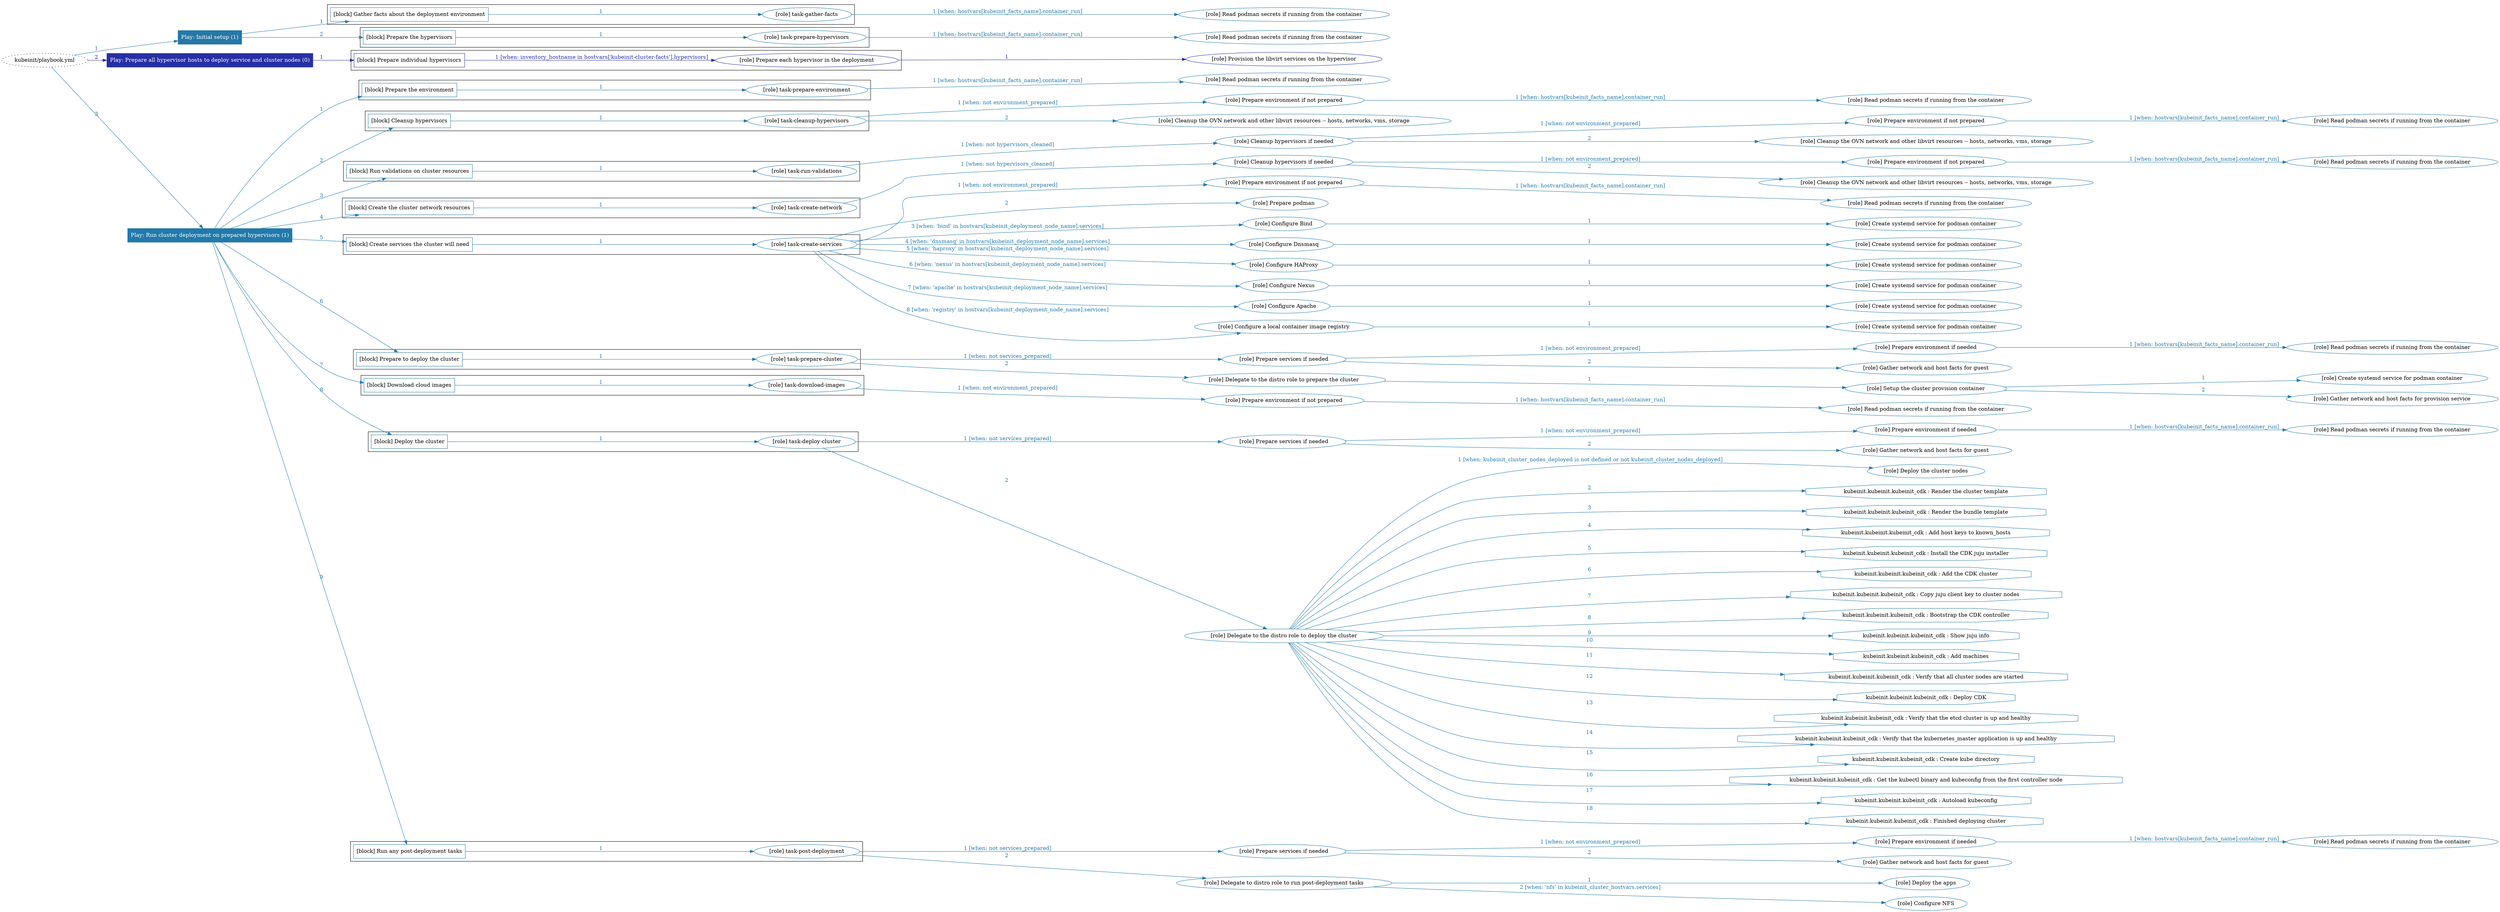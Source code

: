 digraph {
	graph [concentrate=true ordering=in rankdir=LR ratio=fill]
	edge [esep=5 sep=10]
	"kubeinit/playbook.yml" [id=root_node style=dotted]
	play_4b35d843 [label="Play: Initial setup (1)" color="#2578a7" fontcolor="#ffffff" id=play_4b35d843 shape=box style=filled tooltip=localhost]
	"kubeinit/playbook.yml" -> play_4b35d843 [label="1 " color="#2578a7" fontcolor="#2578a7" id=edge_b134be61 labeltooltip="1 " tooltip="1 "]
	subgraph "Read podman secrets if running from the container" {
		role_a3c16553 [label="[role] Read podman secrets if running from the container" color="#2578a7" id=role_a3c16553 tooltip="Read podman secrets if running from the container"]
	}
	subgraph "task-gather-facts" {
		role_21fd3b1e [label="[role] task-gather-facts" color="#2578a7" id=role_21fd3b1e tooltip="task-gather-facts"]
		role_21fd3b1e -> role_a3c16553 [label="1 [when: hostvars[kubeinit_facts_name].container_run]" color="#2578a7" fontcolor="#2578a7" id=edge_0e3549f4 labeltooltip="1 [when: hostvars[kubeinit_facts_name].container_run]" tooltip="1 [when: hostvars[kubeinit_facts_name].container_run]"]
	}
	subgraph "Read podman secrets if running from the container" {
		role_451df026 [label="[role] Read podman secrets if running from the container" color="#2578a7" id=role_451df026 tooltip="Read podman secrets if running from the container"]
	}
	subgraph "task-prepare-hypervisors" {
		role_69ea2513 [label="[role] task-prepare-hypervisors" color="#2578a7" id=role_69ea2513 tooltip="task-prepare-hypervisors"]
		role_69ea2513 -> role_451df026 [label="1 [when: hostvars[kubeinit_facts_name].container_run]" color="#2578a7" fontcolor="#2578a7" id=edge_13327eaa labeltooltip="1 [when: hostvars[kubeinit_facts_name].container_run]" tooltip="1 [when: hostvars[kubeinit_facts_name].container_run]"]
	}
	subgraph "Play: Initial setup (1)" {
		play_4b35d843 -> block_f6861aaa [label=1 color="#2578a7" fontcolor="#2578a7" id=edge_cabb15c2 labeltooltip=1 tooltip=1]
		subgraph cluster_block_f6861aaa {
			block_f6861aaa [label="[block] Gather facts about the deployment environment" color="#2578a7" id=block_f6861aaa labeltooltip="Gather facts about the deployment environment" shape=box tooltip="Gather facts about the deployment environment"]
			block_f6861aaa -> role_21fd3b1e [label="1 " color="#2578a7" fontcolor="#2578a7" id=edge_8db1d192 labeltooltip="1 " tooltip="1 "]
		}
		play_4b35d843 -> block_ede80fec [label=2 color="#2578a7" fontcolor="#2578a7" id=edge_ff5f4646 labeltooltip=2 tooltip=2]
		subgraph cluster_block_ede80fec {
			block_ede80fec [label="[block] Prepare the hypervisors" color="#2578a7" id=block_ede80fec labeltooltip="Prepare the hypervisors" shape=box tooltip="Prepare the hypervisors"]
			block_ede80fec -> role_69ea2513 [label="1 " color="#2578a7" fontcolor="#2578a7" id=edge_a3e81373 labeltooltip="1 " tooltip="1 "]
		}
	}
	play_35b87e3a [label="Play: Prepare all hypervisor hosts to deploy service and cluster nodes (0)" color="#272fa5" fontcolor="#ffffff" id=play_35b87e3a shape=box style=filled tooltip="Play: Prepare all hypervisor hosts to deploy service and cluster nodes (0)"]
	"kubeinit/playbook.yml" -> play_35b87e3a [label="2 " color="#272fa5" fontcolor="#272fa5" id=edge_9e505da9 labeltooltip="2 " tooltip="2 "]
	subgraph "Provision the libvirt services on the hypervisor" {
		role_5da345cf [label="[role] Provision the libvirt services on the hypervisor" color="#272fa5" id=role_5da345cf tooltip="Provision the libvirt services on the hypervisor"]
	}
	subgraph "Prepare each hypervisor in the deployment" {
		role_841ff0f4 [label="[role] Prepare each hypervisor in the deployment" color="#272fa5" id=role_841ff0f4 tooltip="Prepare each hypervisor in the deployment"]
		role_841ff0f4 -> role_5da345cf [label="1 " color="#272fa5" fontcolor="#272fa5" id=edge_c858cb67 labeltooltip="1 " tooltip="1 "]
	}
	subgraph "Play: Prepare all hypervisor hosts to deploy service and cluster nodes (0)" {
		play_35b87e3a -> block_bde3f326 [label=1 color="#272fa5" fontcolor="#272fa5" id=edge_bd8f8bac labeltooltip=1 tooltip=1]
		subgraph cluster_block_bde3f326 {
			block_bde3f326 [label="[block] Prepare individual hypervisors" color="#272fa5" id=block_bde3f326 labeltooltip="Prepare individual hypervisors" shape=box tooltip="Prepare individual hypervisors"]
			block_bde3f326 -> role_841ff0f4 [label="1 [when: inventory_hostname in hostvars['kubeinit-cluster-facts'].hypervisors]" color="#272fa5" fontcolor="#272fa5" id=edge_971a75c3 labeltooltip="1 [when: inventory_hostname in hostvars['kubeinit-cluster-facts'].hypervisors]" tooltip="1 [when: inventory_hostname in hostvars['kubeinit-cluster-facts'].hypervisors]"]
		}
	}
	play_81ba33ff [label="Play: Run cluster deployment on prepared hypervisors (1)" color="#2279aa" fontcolor="#ffffff" id=play_81ba33ff shape=box style=filled tooltip=localhost]
	"kubeinit/playbook.yml" -> play_81ba33ff [label="3 " color="#2279aa" fontcolor="#2279aa" id=edge_3cafe249 labeltooltip="3 " tooltip="3 "]
	subgraph "Read podman secrets if running from the container" {
		role_ae318362 [label="[role] Read podman secrets if running from the container" color="#2279aa" id=role_ae318362 tooltip="Read podman secrets if running from the container"]
	}
	subgraph "task-prepare-environment" {
		role_59a3cc17 [label="[role] task-prepare-environment" color="#2279aa" id=role_59a3cc17 tooltip="task-prepare-environment"]
		role_59a3cc17 -> role_ae318362 [label="1 [when: hostvars[kubeinit_facts_name].container_run]" color="#2279aa" fontcolor="#2279aa" id=edge_7ef47c8e labeltooltip="1 [when: hostvars[kubeinit_facts_name].container_run]" tooltip="1 [when: hostvars[kubeinit_facts_name].container_run]"]
	}
	subgraph "Read podman secrets if running from the container" {
		role_881ce48a [label="[role] Read podman secrets if running from the container" color="#2279aa" id=role_881ce48a tooltip="Read podman secrets if running from the container"]
	}
	subgraph "Prepare environment if not prepared" {
		role_c617070b [label="[role] Prepare environment if not prepared" color="#2279aa" id=role_c617070b tooltip="Prepare environment if not prepared"]
		role_c617070b -> role_881ce48a [label="1 [when: hostvars[kubeinit_facts_name].container_run]" color="#2279aa" fontcolor="#2279aa" id=edge_c3c918de labeltooltip="1 [when: hostvars[kubeinit_facts_name].container_run]" tooltip="1 [when: hostvars[kubeinit_facts_name].container_run]"]
	}
	subgraph "Cleanup the OVN network and other libvirt resources -- hosts, networks, vms, storage" {
		role_64a1d9b7 [label="[role] Cleanup the OVN network and other libvirt resources -- hosts, networks, vms, storage" color="#2279aa" id=role_64a1d9b7 tooltip="Cleanup the OVN network and other libvirt resources -- hosts, networks, vms, storage"]
	}
	subgraph "task-cleanup-hypervisors" {
		role_ffb86849 [label="[role] task-cleanup-hypervisors" color="#2279aa" id=role_ffb86849 tooltip="task-cleanup-hypervisors"]
		role_ffb86849 -> role_c617070b [label="1 [when: not environment_prepared]" color="#2279aa" fontcolor="#2279aa" id=edge_e20c4f4e labeltooltip="1 [when: not environment_prepared]" tooltip="1 [when: not environment_prepared]"]
		role_ffb86849 -> role_64a1d9b7 [label="2 " color="#2279aa" fontcolor="#2279aa" id=edge_4a023889 labeltooltip="2 " tooltip="2 "]
	}
	subgraph "Read podman secrets if running from the container" {
		role_2696ed94 [label="[role] Read podman secrets if running from the container" color="#2279aa" id=role_2696ed94 tooltip="Read podman secrets if running from the container"]
	}
	subgraph "Prepare environment if not prepared" {
		role_530fd414 [label="[role] Prepare environment if not prepared" color="#2279aa" id=role_530fd414 tooltip="Prepare environment if not prepared"]
		role_530fd414 -> role_2696ed94 [label="1 [when: hostvars[kubeinit_facts_name].container_run]" color="#2279aa" fontcolor="#2279aa" id=edge_66705322 labeltooltip="1 [when: hostvars[kubeinit_facts_name].container_run]" tooltip="1 [when: hostvars[kubeinit_facts_name].container_run]"]
	}
	subgraph "Cleanup the OVN network and other libvirt resources -- hosts, networks, vms, storage" {
		role_9a65fe41 [label="[role] Cleanup the OVN network and other libvirt resources -- hosts, networks, vms, storage" color="#2279aa" id=role_9a65fe41 tooltip="Cleanup the OVN network and other libvirt resources -- hosts, networks, vms, storage"]
	}
	subgraph "Cleanup hypervisors if needed" {
		role_bfd357f7 [label="[role] Cleanup hypervisors if needed" color="#2279aa" id=role_bfd357f7 tooltip="Cleanup hypervisors if needed"]
		role_bfd357f7 -> role_530fd414 [label="1 [when: not environment_prepared]" color="#2279aa" fontcolor="#2279aa" id=edge_645dca00 labeltooltip="1 [when: not environment_prepared]" tooltip="1 [when: not environment_prepared]"]
		role_bfd357f7 -> role_9a65fe41 [label="2 " color="#2279aa" fontcolor="#2279aa" id=edge_c47d0c36 labeltooltip="2 " tooltip="2 "]
	}
	subgraph "task-run-validations" {
		role_e33f6528 [label="[role] task-run-validations" color="#2279aa" id=role_e33f6528 tooltip="task-run-validations"]
		role_e33f6528 -> role_bfd357f7 [label="1 [when: not hypervisors_cleaned]" color="#2279aa" fontcolor="#2279aa" id=edge_adf007a6 labeltooltip="1 [when: not hypervisors_cleaned]" tooltip="1 [when: not hypervisors_cleaned]"]
	}
	subgraph "Read podman secrets if running from the container" {
		role_290e106e [label="[role] Read podman secrets if running from the container" color="#2279aa" id=role_290e106e tooltip="Read podman secrets if running from the container"]
	}
	subgraph "Prepare environment if not prepared" {
		role_7c798822 [label="[role] Prepare environment if not prepared" color="#2279aa" id=role_7c798822 tooltip="Prepare environment if not prepared"]
		role_7c798822 -> role_290e106e [label="1 [when: hostvars[kubeinit_facts_name].container_run]" color="#2279aa" fontcolor="#2279aa" id=edge_99d16b1a labeltooltip="1 [when: hostvars[kubeinit_facts_name].container_run]" tooltip="1 [when: hostvars[kubeinit_facts_name].container_run]"]
	}
	subgraph "Cleanup the OVN network and other libvirt resources -- hosts, networks, vms, storage" {
		role_cae667fe [label="[role] Cleanup the OVN network and other libvirt resources -- hosts, networks, vms, storage" color="#2279aa" id=role_cae667fe tooltip="Cleanup the OVN network and other libvirt resources -- hosts, networks, vms, storage"]
	}
	subgraph "Cleanup hypervisors if needed" {
		role_59fff1a0 [label="[role] Cleanup hypervisors if needed" color="#2279aa" id=role_59fff1a0 tooltip="Cleanup hypervisors if needed"]
		role_59fff1a0 -> role_7c798822 [label="1 [when: not environment_prepared]" color="#2279aa" fontcolor="#2279aa" id=edge_d9b4cf3b labeltooltip="1 [when: not environment_prepared]" tooltip="1 [when: not environment_prepared]"]
		role_59fff1a0 -> role_cae667fe [label="2 " color="#2279aa" fontcolor="#2279aa" id=edge_77eb29ab labeltooltip="2 " tooltip="2 "]
	}
	subgraph "task-create-network" {
		role_21b855cd [label="[role] task-create-network" color="#2279aa" id=role_21b855cd tooltip="task-create-network"]
		role_21b855cd -> role_59fff1a0 [label="1 [when: not hypervisors_cleaned]" color="#2279aa" fontcolor="#2279aa" id=edge_ce3182eb labeltooltip="1 [when: not hypervisors_cleaned]" tooltip="1 [when: not hypervisors_cleaned]"]
	}
	subgraph "Read podman secrets if running from the container" {
		role_8a1920ca [label="[role] Read podman secrets if running from the container" color="#2279aa" id=role_8a1920ca tooltip="Read podman secrets if running from the container"]
	}
	subgraph "Prepare environment if not prepared" {
		role_00b1840f [label="[role] Prepare environment if not prepared" color="#2279aa" id=role_00b1840f tooltip="Prepare environment if not prepared"]
		role_00b1840f -> role_8a1920ca [label="1 [when: hostvars[kubeinit_facts_name].container_run]" color="#2279aa" fontcolor="#2279aa" id=edge_46fbbce6 labeltooltip="1 [when: hostvars[kubeinit_facts_name].container_run]" tooltip="1 [when: hostvars[kubeinit_facts_name].container_run]"]
	}
	subgraph "Prepare podman" {
		role_65921f9a [label="[role] Prepare podman" color="#2279aa" id=role_65921f9a tooltip="Prepare podman"]
	}
	subgraph "Create systemd service for podman container" {
		role_7178ef0c [label="[role] Create systemd service for podman container" color="#2279aa" id=role_7178ef0c tooltip="Create systemd service for podman container"]
	}
	subgraph "Configure Bind" {
		role_04e9c728 [label="[role] Configure Bind" color="#2279aa" id=role_04e9c728 tooltip="Configure Bind"]
		role_04e9c728 -> role_7178ef0c [label="1 " color="#2279aa" fontcolor="#2279aa" id=edge_5a6e9c9a labeltooltip="1 " tooltip="1 "]
	}
	subgraph "Create systemd service for podman container" {
		role_8ba40b2f [label="[role] Create systemd service for podman container" color="#2279aa" id=role_8ba40b2f tooltip="Create systemd service for podman container"]
	}
	subgraph "Configure Dnsmasq" {
		role_cd996cb2 [label="[role] Configure Dnsmasq" color="#2279aa" id=role_cd996cb2 tooltip="Configure Dnsmasq"]
		role_cd996cb2 -> role_8ba40b2f [label="1 " color="#2279aa" fontcolor="#2279aa" id=edge_a92b8a48 labeltooltip="1 " tooltip="1 "]
	}
	subgraph "Create systemd service for podman container" {
		role_9331b9ad [label="[role] Create systemd service for podman container" color="#2279aa" id=role_9331b9ad tooltip="Create systemd service for podman container"]
	}
	subgraph "Configure HAProxy" {
		role_fb41d0b9 [label="[role] Configure HAProxy" color="#2279aa" id=role_fb41d0b9 tooltip="Configure HAProxy"]
		role_fb41d0b9 -> role_9331b9ad [label="1 " color="#2279aa" fontcolor="#2279aa" id=edge_3ac4a86a labeltooltip="1 " tooltip="1 "]
	}
	subgraph "Create systemd service for podman container" {
		role_107e4e80 [label="[role] Create systemd service for podman container" color="#2279aa" id=role_107e4e80 tooltip="Create systemd service for podman container"]
	}
	subgraph "Configure Nexus" {
		role_6f69a0e7 [label="[role] Configure Nexus" color="#2279aa" id=role_6f69a0e7 tooltip="Configure Nexus"]
		role_6f69a0e7 -> role_107e4e80 [label="1 " color="#2279aa" fontcolor="#2279aa" id=edge_8500102e labeltooltip="1 " tooltip="1 "]
	}
	subgraph "Create systemd service for podman container" {
		role_400e5859 [label="[role] Create systemd service for podman container" color="#2279aa" id=role_400e5859 tooltip="Create systemd service for podman container"]
	}
	subgraph "Configure Apache" {
		role_fc939c88 [label="[role] Configure Apache" color="#2279aa" id=role_fc939c88 tooltip="Configure Apache"]
		role_fc939c88 -> role_400e5859 [label="1 " color="#2279aa" fontcolor="#2279aa" id=edge_ffed77ac labeltooltip="1 " tooltip="1 "]
	}
	subgraph "Create systemd service for podman container" {
		role_7ec1bfcc [label="[role] Create systemd service for podman container" color="#2279aa" id=role_7ec1bfcc tooltip="Create systemd service for podman container"]
	}
	subgraph "Configure a local container image registry" {
		role_ea4999ae [label="[role] Configure a local container image registry" color="#2279aa" id=role_ea4999ae tooltip="Configure a local container image registry"]
		role_ea4999ae -> role_7ec1bfcc [label="1 " color="#2279aa" fontcolor="#2279aa" id=edge_677513ed labeltooltip="1 " tooltip="1 "]
	}
	subgraph "task-create-services" {
		role_a5780c6b [label="[role] task-create-services" color="#2279aa" id=role_a5780c6b tooltip="task-create-services"]
		role_a5780c6b -> role_00b1840f [label="1 [when: not environment_prepared]" color="#2279aa" fontcolor="#2279aa" id=edge_ae60cbe7 labeltooltip="1 [when: not environment_prepared]" tooltip="1 [when: not environment_prepared]"]
		role_a5780c6b -> role_65921f9a [label="2 " color="#2279aa" fontcolor="#2279aa" id=edge_5608177e labeltooltip="2 " tooltip="2 "]
		role_a5780c6b -> role_04e9c728 [label="3 [when: 'bind' in hostvars[kubeinit_deployment_node_name].services]" color="#2279aa" fontcolor="#2279aa" id=edge_bfeafb9b labeltooltip="3 [when: 'bind' in hostvars[kubeinit_deployment_node_name].services]" tooltip="3 [when: 'bind' in hostvars[kubeinit_deployment_node_name].services]"]
		role_a5780c6b -> role_cd996cb2 [label="4 [when: 'dnsmasq' in hostvars[kubeinit_deployment_node_name].services]" color="#2279aa" fontcolor="#2279aa" id=edge_2af21ebf labeltooltip="4 [when: 'dnsmasq' in hostvars[kubeinit_deployment_node_name].services]" tooltip="4 [when: 'dnsmasq' in hostvars[kubeinit_deployment_node_name].services]"]
		role_a5780c6b -> role_fb41d0b9 [label="5 [when: 'haproxy' in hostvars[kubeinit_deployment_node_name].services]" color="#2279aa" fontcolor="#2279aa" id=edge_92eb97c0 labeltooltip="5 [when: 'haproxy' in hostvars[kubeinit_deployment_node_name].services]" tooltip="5 [when: 'haproxy' in hostvars[kubeinit_deployment_node_name].services]"]
		role_a5780c6b -> role_6f69a0e7 [label="6 [when: 'nexus' in hostvars[kubeinit_deployment_node_name].services]" color="#2279aa" fontcolor="#2279aa" id=edge_0aaa6bab labeltooltip="6 [when: 'nexus' in hostvars[kubeinit_deployment_node_name].services]" tooltip="6 [when: 'nexus' in hostvars[kubeinit_deployment_node_name].services]"]
		role_a5780c6b -> role_fc939c88 [label="7 [when: 'apache' in hostvars[kubeinit_deployment_node_name].services]" color="#2279aa" fontcolor="#2279aa" id=edge_c14ae305 labeltooltip="7 [when: 'apache' in hostvars[kubeinit_deployment_node_name].services]" tooltip="7 [when: 'apache' in hostvars[kubeinit_deployment_node_name].services]"]
		role_a5780c6b -> role_ea4999ae [label="8 [when: 'registry' in hostvars[kubeinit_deployment_node_name].services]" color="#2279aa" fontcolor="#2279aa" id=edge_0abeb147 labeltooltip="8 [when: 'registry' in hostvars[kubeinit_deployment_node_name].services]" tooltip="8 [when: 'registry' in hostvars[kubeinit_deployment_node_name].services]"]
	}
	subgraph "Read podman secrets if running from the container" {
		role_4d1e8e99 [label="[role] Read podman secrets if running from the container" color="#2279aa" id=role_4d1e8e99 tooltip="Read podman secrets if running from the container"]
	}
	subgraph "Prepare environment if needed" {
		role_3b23b56c [label="[role] Prepare environment if needed" color="#2279aa" id=role_3b23b56c tooltip="Prepare environment if needed"]
		role_3b23b56c -> role_4d1e8e99 [label="1 [when: hostvars[kubeinit_facts_name].container_run]" color="#2279aa" fontcolor="#2279aa" id=edge_e5b669e7 labeltooltip="1 [when: hostvars[kubeinit_facts_name].container_run]" tooltip="1 [when: hostvars[kubeinit_facts_name].container_run]"]
	}
	subgraph "Gather network and host facts for guest" {
		role_8c051d15 [label="[role] Gather network and host facts for guest" color="#2279aa" id=role_8c051d15 tooltip="Gather network and host facts for guest"]
	}
	subgraph "Prepare services if needed" {
		role_13d62caa [label="[role] Prepare services if needed" color="#2279aa" id=role_13d62caa tooltip="Prepare services if needed"]
		role_13d62caa -> role_3b23b56c [label="1 [when: not environment_prepared]" color="#2279aa" fontcolor="#2279aa" id=edge_4ce50326 labeltooltip="1 [when: not environment_prepared]" tooltip="1 [when: not environment_prepared]"]
		role_13d62caa -> role_8c051d15 [label="2 " color="#2279aa" fontcolor="#2279aa" id=edge_d24dc431 labeltooltip="2 " tooltip="2 "]
	}
	subgraph "Create systemd service for podman container" {
		role_bfa8323a [label="[role] Create systemd service for podman container" color="#2279aa" id=role_bfa8323a tooltip="Create systemd service for podman container"]
	}
	subgraph "Gather network and host facts for provision service" {
		role_65da4688 [label="[role] Gather network and host facts for provision service" color="#2279aa" id=role_65da4688 tooltip="Gather network and host facts for provision service"]
	}
	subgraph "Setup the cluster provision container" {
		role_699e0c4c [label="[role] Setup the cluster provision container" color="#2279aa" id=role_699e0c4c tooltip="Setup the cluster provision container"]
		role_699e0c4c -> role_bfa8323a [label="1 " color="#2279aa" fontcolor="#2279aa" id=edge_72fb81b7 labeltooltip="1 " tooltip="1 "]
		role_699e0c4c -> role_65da4688 [label="2 " color="#2279aa" fontcolor="#2279aa" id=edge_be58be2e labeltooltip="2 " tooltip="2 "]
	}
	subgraph "Delegate to the distro role to prepare the cluster" {
		role_4b8634a6 [label="[role] Delegate to the distro role to prepare the cluster" color="#2279aa" id=role_4b8634a6 tooltip="Delegate to the distro role to prepare the cluster"]
		role_4b8634a6 -> role_699e0c4c [label="1 " color="#2279aa" fontcolor="#2279aa" id=edge_b6b9bd91 labeltooltip="1 " tooltip="1 "]
	}
	subgraph "task-prepare-cluster" {
		role_1ec1d149 [label="[role] task-prepare-cluster" color="#2279aa" id=role_1ec1d149 tooltip="task-prepare-cluster"]
		role_1ec1d149 -> role_13d62caa [label="1 [when: not services_prepared]" color="#2279aa" fontcolor="#2279aa" id=edge_b655f59a labeltooltip="1 [when: not services_prepared]" tooltip="1 [when: not services_prepared]"]
		role_1ec1d149 -> role_4b8634a6 [label="2 " color="#2279aa" fontcolor="#2279aa" id=edge_b791af98 labeltooltip="2 " tooltip="2 "]
	}
	subgraph "Read podman secrets if running from the container" {
		role_b3942814 [label="[role] Read podman secrets if running from the container" color="#2279aa" id=role_b3942814 tooltip="Read podman secrets if running from the container"]
	}
	subgraph "Prepare environment if not prepared" {
		role_a5209937 [label="[role] Prepare environment if not prepared" color="#2279aa" id=role_a5209937 tooltip="Prepare environment if not prepared"]
		role_a5209937 -> role_b3942814 [label="1 [when: hostvars[kubeinit_facts_name].container_run]" color="#2279aa" fontcolor="#2279aa" id=edge_bc65148f labeltooltip="1 [when: hostvars[kubeinit_facts_name].container_run]" tooltip="1 [when: hostvars[kubeinit_facts_name].container_run]"]
	}
	subgraph "task-download-images" {
		role_3093bef7 [label="[role] task-download-images" color="#2279aa" id=role_3093bef7 tooltip="task-download-images"]
		role_3093bef7 -> role_a5209937 [label="1 [when: not environment_prepared]" color="#2279aa" fontcolor="#2279aa" id=edge_83fc4e17 labeltooltip="1 [when: not environment_prepared]" tooltip="1 [when: not environment_prepared]"]
	}
	subgraph "Read podman secrets if running from the container" {
		role_377e7db4 [label="[role] Read podman secrets if running from the container" color="#2279aa" id=role_377e7db4 tooltip="Read podman secrets if running from the container"]
	}
	subgraph "Prepare environment if needed" {
		role_706d2080 [label="[role] Prepare environment if needed" color="#2279aa" id=role_706d2080 tooltip="Prepare environment if needed"]
		role_706d2080 -> role_377e7db4 [label="1 [when: hostvars[kubeinit_facts_name].container_run]" color="#2279aa" fontcolor="#2279aa" id=edge_28c33a2b labeltooltip="1 [when: hostvars[kubeinit_facts_name].container_run]" tooltip="1 [when: hostvars[kubeinit_facts_name].container_run]"]
	}
	subgraph "Gather network and host facts for guest" {
		role_b2815e2d [label="[role] Gather network and host facts for guest" color="#2279aa" id=role_b2815e2d tooltip="Gather network and host facts for guest"]
	}
	subgraph "Prepare services if needed" {
		role_4ba08bb8 [label="[role] Prepare services if needed" color="#2279aa" id=role_4ba08bb8 tooltip="Prepare services if needed"]
		role_4ba08bb8 -> role_706d2080 [label="1 [when: not environment_prepared]" color="#2279aa" fontcolor="#2279aa" id=edge_65c3ee8a labeltooltip="1 [when: not environment_prepared]" tooltip="1 [when: not environment_prepared]"]
		role_4ba08bb8 -> role_b2815e2d [label="2 " color="#2279aa" fontcolor="#2279aa" id=edge_4b638c10 labeltooltip="2 " tooltip="2 "]
	}
	subgraph "Deploy the cluster nodes" {
		role_1acde39f [label="[role] Deploy the cluster nodes" color="#2279aa" id=role_1acde39f tooltip="Deploy the cluster nodes"]
	}
	subgraph "Delegate to the distro role to deploy the cluster" {
		role_7ee26db8 [label="[role] Delegate to the distro role to deploy the cluster" color="#2279aa" id=role_7ee26db8 tooltip="Delegate to the distro role to deploy the cluster"]
		role_7ee26db8 -> role_1acde39f [label="1 [when: kubeinit_cluster_nodes_deployed is not defined or not kubeinit_cluster_nodes_deployed]" color="#2279aa" fontcolor="#2279aa" id=edge_7dbb78f8 labeltooltip="1 [when: kubeinit_cluster_nodes_deployed is not defined or not kubeinit_cluster_nodes_deployed]" tooltip="1 [when: kubeinit_cluster_nodes_deployed is not defined or not kubeinit_cluster_nodes_deployed]"]
		task_5409761f [label="kubeinit.kubeinit.kubeinit_cdk : Render the cluster template" color="#2279aa" id=task_5409761f shape=octagon tooltip="kubeinit.kubeinit.kubeinit_cdk : Render the cluster template"]
		role_7ee26db8 -> task_5409761f [label="2 " color="#2279aa" fontcolor="#2279aa" id=edge_791f7309 labeltooltip="2 " tooltip="2 "]
		task_07904918 [label="kubeinit.kubeinit.kubeinit_cdk : Render the bundle template" color="#2279aa" id=task_07904918 shape=octagon tooltip="kubeinit.kubeinit.kubeinit_cdk : Render the bundle template"]
		role_7ee26db8 -> task_07904918 [label="3 " color="#2279aa" fontcolor="#2279aa" id=edge_3a5dd195 labeltooltip="3 " tooltip="3 "]
		task_545418c2 [label="kubeinit.kubeinit.kubeinit_cdk : Add host keys to known_hosts" color="#2279aa" id=task_545418c2 shape=octagon tooltip="kubeinit.kubeinit.kubeinit_cdk : Add host keys to known_hosts"]
		role_7ee26db8 -> task_545418c2 [label="4 " color="#2279aa" fontcolor="#2279aa" id=edge_8fe2124a labeltooltip="4 " tooltip="4 "]
		task_29fe8ba9 [label="kubeinit.kubeinit.kubeinit_cdk : Install the CDK juju installer" color="#2279aa" id=task_29fe8ba9 shape=octagon tooltip="kubeinit.kubeinit.kubeinit_cdk : Install the CDK juju installer"]
		role_7ee26db8 -> task_29fe8ba9 [label="5 " color="#2279aa" fontcolor="#2279aa" id=edge_387227ee labeltooltip="5 " tooltip="5 "]
		task_5ffa4c44 [label="kubeinit.kubeinit.kubeinit_cdk : Add the CDK cluster" color="#2279aa" id=task_5ffa4c44 shape=octagon tooltip="kubeinit.kubeinit.kubeinit_cdk : Add the CDK cluster"]
		role_7ee26db8 -> task_5ffa4c44 [label="6 " color="#2279aa" fontcolor="#2279aa" id=edge_b3a439bd labeltooltip="6 " tooltip="6 "]
		task_9dc6738a [label="kubeinit.kubeinit.kubeinit_cdk : Copy juju client key to cluster nodes" color="#2279aa" id=task_9dc6738a shape=octagon tooltip="kubeinit.kubeinit.kubeinit_cdk : Copy juju client key to cluster nodes"]
		role_7ee26db8 -> task_9dc6738a [label="7 " color="#2279aa" fontcolor="#2279aa" id=edge_9043f5b6 labeltooltip="7 " tooltip="7 "]
		task_59d612c0 [label="kubeinit.kubeinit.kubeinit_cdk : Bootstrap the CDK controller" color="#2279aa" id=task_59d612c0 shape=octagon tooltip="kubeinit.kubeinit.kubeinit_cdk : Bootstrap the CDK controller"]
		role_7ee26db8 -> task_59d612c0 [label="8 " color="#2279aa" fontcolor="#2279aa" id=edge_bcb0390c labeltooltip="8 " tooltip="8 "]
		task_22d1ae0a [label="kubeinit.kubeinit.kubeinit_cdk : Show juju info" color="#2279aa" id=task_22d1ae0a shape=octagon tooltip="kubeinit.kubeinit.kubeinit_cdk : Show juju info"]
		role_7ee26db8 -> task_22d1ae0a [label="9 " color="#2279aa" fontcolor="#2279aa" id=edge_2f28cf06 labeltooltip="9 " tooltip="9 "]
		task_b9226b26 [label="kubeinit.kubeinit.kubeinit_cdk : Add machines" color="#2279aa" id=task_b9226b26 shape=octagon tooltip="kubeinit.kubeinit.kubeinit_cdk : Add machines"]
		role_7ee26db8 -> task_b9226b26 [label="10 " color="#2279aa" fontcolor="#2279aa" id=edge_6204c787 labeltooltip="10 " tooltip="10 "]
		task_8dcff612 [label="kubeinit.kubeinit.kubeinit_cdk : Verify that all cluster nodes are started" color="#2279aa" id=task_8dcff612 shape=octagon tooltip="kubeinit.kubeinit.kubeinit_cdk : Verify that all cluster nodes are started"]
		role_7ee26db8 -> task_8dcff612 [label="11 " color="#2279aa" fontcolor="#2279aa" id=edge_9e02aa7f labeltooltip="11 " tooltip="11 "]
		task_9183e854 [label="kubeinit.kubeinit.kubeinit_cdk : Deploy CDK" color="#2279aa" id=task_9183e854 shape=octagon tooltip="kubeinit.kubeinit.kubeinit_cdk : Deploy CDK"]
		role_7ee26db8 -> task_9183e854 [label="12 " color="#2279aa" fontcolor="#2279aa" id=edge_d205c0bc labeltooltip="12 " tooltip="12 "]
		task_ba5273b0 [label="kubeinit.kubeinit.kubeinit_cdk : Verify that the etcd cluster is up and healthy" color="#2279aa" id=task_ba5273b0 shape=octagon tooltip="kubeinit.kubeinit.kubeinit_cdk : Verify that the etcd cluster is up and healthy"]
		role_7ee26db8 -> task_ba5273b0 [label="13 " color="#2279aa" fontcolor="#2279aa" id=edge_e84569ad labeltooltip="13 " tooltip="13 "]
		task_de60cfb8 [label="kubeinit.kubeinit.kubeinit_cdk : Verify that the kubernetes_master application is up and healthy" color="#2279aa" id=task_de60cfb8 shape=octagon tooltip="kubeinit.kubeinit.kubeinit_cdk : Verify that the kubernetes_master application is up and healthy"]
		role_7ee26db8 -> task_de60cfb8 [label="14 " color="#2279aa" fontcolor="#2279aa" id=edge_d17d4fda labeltooltip="14 " tooltip="14 "]
		task_be92d112 [label="kubeinit.kubeinit.kubeinit_cdk : Create kube directory" color="#2279aa" id=task_be92d112 shape=octagon tooltip="kubeinit.kubeinit.kubeinit_cdk : Create kube directory"]
		role_7ee26db8 -> task_be92d112 [label="15 " color="#2279aa" fontcolor="#2279aa" id=edge_c117fc76 labeltooltip="15 " tooltip="15 "]
		task_4b754896 [label="kubeinit.kubeinit.kubeinit_cdk : Get the kubectl binary and kubeconfig from the first controller node" color="#2279aa" id=task_4b754896 shape=octagon tooltip="kubeinit.kubeinit.kubeinit_cdk : Get the kubectl binary and kubeconfig from the first controller node"]
		role_7ee26db8 -> task_4b754896 [label="16 " color="#2279aa" fontcolor="#2279aa" id=edge_34444c04 labeltooltip="16 " tooltip="16 "]
		task_33e923eb [label="kubeinit.kubeinit.kubeinit_cdk : Autoload kubeconfig" color="#2279aa" id=task_33e923eb shape=octagon tooltip="kubeinit.kubeinit.kubeinit_cdk : Autoload kubeconfig"]
		role_7ee26db8 -> task_33e923eb [label="17 " color="#2279aa" fontcolor="#2279aa" id=edge_2fe95630 labeltooltip="17 " tooltip="17 "]
		task_04de5bf6 [label="kubeinit.kubeinit.kubeinit_cdk : Finished deploying cluster" color="#2279aa" id=task_04de5bf6 shape=octagon tooltip="kubeinit.kubeinit.kubeinit_cdk : Finished deploying cluster"]
		role_7ee26db8 -> task_04de5bf6 [label="18 " color="#2279aa" fontcolor="#2279aa" id=edge_e782d275 labeltooltip="18 " tooltip="18 "]
	}
	subgraph "task-deploy-cluster" {
		role_f8f4fd3f [label="[role] task-deploy-cluster" color="#2279aa" id=role_f8f4fd3f tooltip="task-deploy-cluster"]
		role_f8f4fd3f -> role_4ba08bb8 [label="1 [when: not services_prepared]" color="#2279aa" fontcolor="#2279aa" id=edge_3d20953a labeltooltip="1 [when: not services_prepared]" tooltip="1 [when: not services_prepared]"]
		role_f8f4fd3f -> role_7ee26db8 [label="2 " color="#2279aa" fontcolor="#2279aa" id=edge_113d8e76 labeltooltip="2 " tooltip="2 "]
	}
	subgraph "Read podman secrets if running from the container" {
		role_d9d63a52 [label="[role] Read podman secrets if running from the container" color="#2279aa" id=role_d9d63a52 tooltip="Read podman secrets if running from the container"]
	}
	subgraph "Prepare environment if needed" {
		role_73357052 [label="[role] Prepare environment if needed" color="#2279aa" id=role_73357052 tooltip="Prepare environment if needed"]
		role_73357052 -> role_d9d63a52 [label="1 [when: hostvars[kubeinit_facts_name].container_run]" color="#2279aa" fontcolor="#2279aa" id=edge_7a51e782 labeltooltip="1 [when: hostvars[kubeinit_facts_name].container_run]" tooltip="1 [when: hostvars[kubeinit_facts_name].container_run]"]
	}
	subgraph "Gather network and host facts for guest" {
		role_0915e19b [label="[role] Gather network and host facts for guest" color="#2279aa" id=role_0915e19b tooltip="Gather network and host facts for guest"]
	}
	subgraph "Prepare services if needed" {
		role_2a12a052 [label="[role] Prepare services if needed" color="#2279aa" id=role_2a12a052 tooltip="Prepare services if needed"]
		role_2a12a052 -> role_73357052 [label="1 [when: not environment_prepared]" color="#2279aa" fontcolor="#2279aa" id=edge_93613671 labeltooltip="1 [when: not environment_prepared]" tooltip="1 [when: not environment_prepared]"]
		role_2a12a052 -> role_0915e19b [label="2 " color="#2279aa" fontcolor="#2279aa" id=edge_27b7f06b labeltooltip="2 " tooltip="2 "]
	}
	subgraph "Deploy the apps" {
		role_6fda0627 [label="[role] Deploy the apps" color="#2279aa" id=role_6fda0627 tooltip="Deploy the apps"]
	}
	subgraph "Configure NFS" {
		role_7eec3c84 [label="[role] Configure NFS" color="#2279aa" id=role_7eec3c84 tooltip="Configure NFS"]
	}
	subgraph "Delegate to distro role to run post-deployment tasks" {
		role_2ffebc4e [label="[role] Delegate to distro role to run post-deployment tasks" color="#2279aa" id=role_2ffebc4e tooltip="Delegate to distro role to run post-deployment tasks"]
		role_2ffebc4e -> role_6fda0627 [label="1 " color="#2279aa" fontcolor="#2279aa" id=edge_7768226d labeltooltip="1 " tooltip="1 "]
		role_2ffebc4e -> role_7eec3c84 [label="2 [when: 'nfs' in kubeinit_cluster_hostvars.services]" color="#2279aa" fontcolor="#2279aa" id=edge_7ccff171 labeltooltip="2 [when: 'nfs' in kubeinit_cluster_hostvars.services]" tooltip="2 [when: 'nfs' in kubeinit_cluster_hostvars.services]"]
	}
	subgraph "task-post-deployment" {
		role_383a2289 [label="[role] task-post-deployment" color="#2279aa" id=role_383a2289 tooltip="task-post-deployment"]
		role_383a2289 -> role_2a12a052 [label="1 [when: not services_prepared]" color="#2279aa" fontcolor="#2279aa" id=edge_d2fb518c labeltooltip="1 [when: not services_prepared]" tooltip="1 [when: not services_prepared]"]
		role_383a2289 -> role_2ffebc4e [label="2 " color="#2279aa" fontcolor="#2279aa" id=edge_bfe2b442 labeltooltip="2 " tooltip="2 "]
	}
	subgraph "Play: Run cluster deployment on prepared hypervisors (1)" {
		play_81ba33ff -> block_0ce4ee11 [label=1 color="#2279aa" fontcolor="#2279aa" id=edge_093e5a07 labeltooltip=1 tooltip=1]
		subgraph cluster_block_0ce4ee11 {
			block_0ce4ee11 [label="[block] Prepare the environment" color="#2279aa" id=block_0ce4ee11 labeltooltip="Prepare the environment" shape=box tooltip="Prepare the environment"]
			block_0ce4ee11 -> role_59a3cc17 [label="1 " color="#2279aa" fontcolor="#2279aa" id=edge_16972155 labeltooltip="1 " tooltip="1 "]
		}
		play_81ba33ff -> block_ec7d65e9 [label=2 color="#2279aa" fontcolor="#2279aa" id=edge_484e1094 labeltooltip=2 tooltip=2]
		subgraph cluster_block_ec7d65e9 {
			block_ec7d65e9 [label="[block] Cleanup hypervisors" color="#2279aa" id=block_ec7d65e9 labeltooltip="Cleanup hypervisors" shape=box tooltip="Cleanup hypervisors"]
			block_ec7d65e9 -> role_ffb86849 [label="1 " color="#2279aa" fontcolor="#2279aa" id=edge_7ba98943 labeltooltip="1 " tooltip="1 "]
		}
		play_81ba33ff -> block_26d860b3 [label=3 color="#2279aa" fontcolor="#2279aa" id=edge_11f2eb08 labeltooltip=3 tooltip=3]
		subgraph cluster_block_26d860b3 {
			block_26d860b3 [label="[block] Run validations on cluster resources" color="#2279aa" id=block_26d860b3 labeltooltip="Run validations on cluster resources" shape=box tooltip="Run validations on cluster resources"]
			block_26d860b3 -> role_e33f6528 [label="1 " color="#2279aa" fontcolor="#2279aa" id=edge_9016d720 labeltooltip="1 " tooltip="1 "]
		}
		play_81ba33ff -> block_fc2d0aed [label=4 color="#2279aa" fontcolor="#2279aa" id=edge_9a06fcf1 labeltooltip=4 tooltip=4]
		subgraph cluster_block_fc2d0aed {
			block_fc2d0aed [label="[block] Create the cluster network resources" color="#2279aa" id=block_fc2d0aed labeltooltip="Create the cluster network resources" shape=box tooltip="Create the cluster network resources"]
			block_fc2d0aed -> role_21b855cd [label="1 " color="#2279aa" fontcolor="#2279aa" id=edge_1968579b labeltooltip="1 " tooltip="1 "]
		}
		play_81ba33ff -> block_db078006 [label=5 color="#2279aa" fontcolor="#2279aa" id=edge_a34bf2bc labeltooltip=5 tooltip=5]
		subgraph cluster_block_db078006 {
			block_db078006 [label="[block] Create services the cluster will need" color="#2279aa" id=block_db078006 labeltooltip="Create services the cluster will need" shape=box tooltip="Create services the cluster will need"]
			block_db078006 -> role_a5780c6b [label="1 " color="#2279aa" fontcolor="#2279aa" id=edge_73679320 labeltooltip="1 " tooltip="1 "]
		}
		play_81ba33ff -> block_b7e37c89 [label=6 color="#2279aa" fontcolor="#2279aa" id=edge_4d9a5048 labeltooltip=6 tooltip=6]
		subgraph cluster_block_b7e37c89 {
			block_b7e37c89 [label="[block] Prepare to deploy the cluster" color="#2279aa" id=block_b7e37c89 labeltooltip="Prepare to deploy the cluster" shape=box tooltip="Prepare to deploy the cluster"]
			block_b7e37c89 -> role_1ec1d149 [label="1 " color="#2279aa" fontcolor="#2279aa" id=edge_7ccf6174 labeltooltip="1 " tooltip="1 "]
		}
		play_81ba33ff -> block_01c9f373 [label=7 color="#2279aa" fontcolor="#2279aa" id=edge_710d4a8f labeltooltip=7 tooltip=7]
		subgraph cluster_block_01c9f373 {
			block_01c9f373 [label="[block] Download cloud images" color="#2279aa" id=block_01c9f373 labeltooltip="Download cloud images" shape=box tooltip="Download cloud images"]
			block_01c9f373 -> role_3093bef7 [label="1 " color="#2279aa" fontcolor="#2279aa" id=edge_307f15f8 labeltooltip="1 " tooltip="1 "]
		}
		play_81ba33ff -> block_a15bf201 [label=8 color="#2279aa" fontcolor="#2279aa" id=edge_feb00445 labeltooltip=8 tooltip=8]
		subgraph cluster_block_a15bf201 {
			block_a15bf201 [label="[block] Deploy the cluster" color="#2279aa" id=block_a15bf201 labeltooltip="Deploy the cluster" shape=box tooltip="Deploy the cluster"]
			block_a15bf201 -> role_f8f4fd3f [label="1 " color="#2279aa" fontcolor="#2279aa" id=edge_c461e399 labeltooltip="1 " tooltip="1 "]
		}
		play_81ba33ff -> block_8cc91fd1 [label=9 color="#2279aa" fontcolor="#2279aa" id=edge_f51390cd labeltooltip=9 tooltip=9]
		subgraph cluster_block_8cc91fd1 {
			block_8cc91fd1 [label="[block] Run any post-deployment tasks" color="#2279aa" id=block_8cc91fd1 labeltooltip="Run any post-deployment tasks" shape=box tooltip="Run any post-deployment tasks"]
			block_8cc91fd1 -> role_383a2289 [label="1 " color="#2279aa" fontcolor="#2279aa" id=edge_6d0f890b labeltooltip="1 " tooltip="1 "]
		}
	}
}
